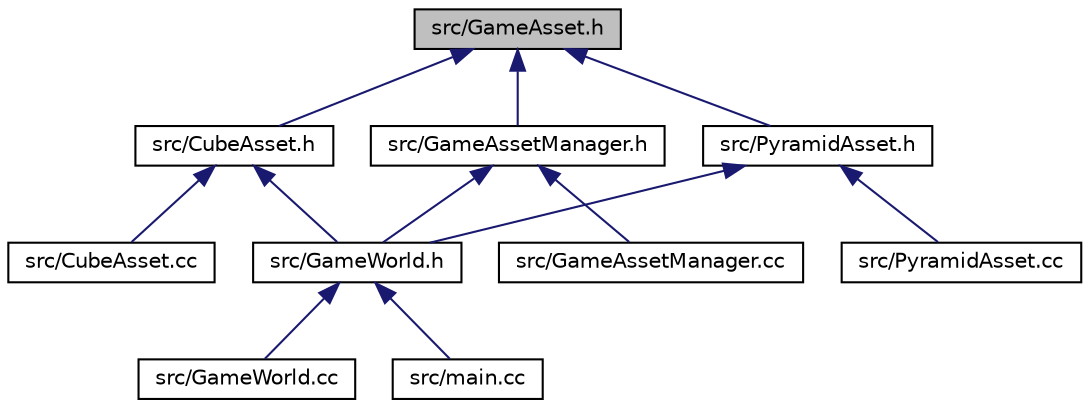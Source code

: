 digraph "src/GameAsset.h"
{
  edge [fontname="Helvetica",fontsize="10",labelfontname="Helvetica",labelfontsize="10"];
  node [fontname="Helvetica",fontsize="10",shape=record];
  Node1 [label="src/GameAsset.h",height=0.2,width=0.4,color="black", fillcolor="grey75", style="filled", fontcolor="black"];
  Node1 -> Node2 [dir="back",color="midnightblue",fontsize="10",style="solid",fontname="Helvetica"];
  Node2 [label="src/CubeAsset.h",height=0.2,width=0.4,color="black", fillcolor="white", style="filled",URL="$CubeAsset_8h.html"];
  Node2 -> Node3 [dir="back",color="midnightblue",fontsize="10",style="solid",fontname="Helvetica"];
  Node3 [label="src/CubeAsset.cc",height=0.2,width=0.4,color="black", fillcolor="white", style="filled",URL="$CubeAsset_8cc.html"];
  Node2 -> Node4 [dir="back",color="midnightblue",fontsize="10",style="solid",fontname="Helvetica"];
  Node4 [label="src/GameWorld.h",height=0.2,width=0.4,color="black", fillcolor="white", style="filled",URL="$GameWorld_8h.html"];
  Node4 -> Node5 [dir="back",color="midnightblue",fontsize="10",style="solid",fontname="Helvetica"];
  Node5 [label="src/GameWorld.cc",height=0.2,width=0.4,color="black", fillcolor="white", style="filled",URL="$GameWorld_8cc.html"];
  Node4 -> Node6 [dir="back",color="midnightblue",fontsize="10",style="solid",fontname="Helvetica"];
  Node6 [label="src/main.cc",height=0.2,width=0.4,color="black", fillcolor="white", style="filled",URL="$main_8cc.html"];
  Node1 -> Node7 [dir="back",color="midnightblue",fontsize="10",style="solid",fontname="Helvetica"];
  Node7 [label="src/GameAssetManager.h",height=0.2,width=0.4,color="black", fillcolor="white", style="filled",URL="$GameAssetManager_8h.html"];
  Node7 -> Node8 [dir="back",color="midnightblue",fontsize="10",style="solid",fontname="Helvetica"];
  Node8 [label="src/GameAssetManager.cc",height=0.2,width=0.4,color="black", fillcolor="white", style="filled",URL="$GameAssetManager_8cc.html"];
  Node7 -> Node4 [dir="back",color="midnightblue",fontsize="10",style="solid",fontname="Helvetica"];
  Node1 -> Node9 [dir="back",color="midnightblue",fontsize="10",style="solid",fontname="Helvetica"];
  Node9 [label="src/PyramidAsset.h",height=0.2,width=0.4,color="black", fillcolor="white", style="filled",URL="$PyramidAsset_8h.html"];
  Node9 -> Node4 [dir="back",color="midnightblue",fontsize="10",style="solid",fontname="Helvetica"];
  Node9 -> Node10 [dir="back",color="midnightblue",fontsize="10",style="solid",fontname="Helvetica"];
  Node10 [label="src/PyramidAsset.cc",height=0.2,width=0.4,color="black", fillcolor="white", style="filled",URL="$PyramidAsset_8cc.html"];
}
